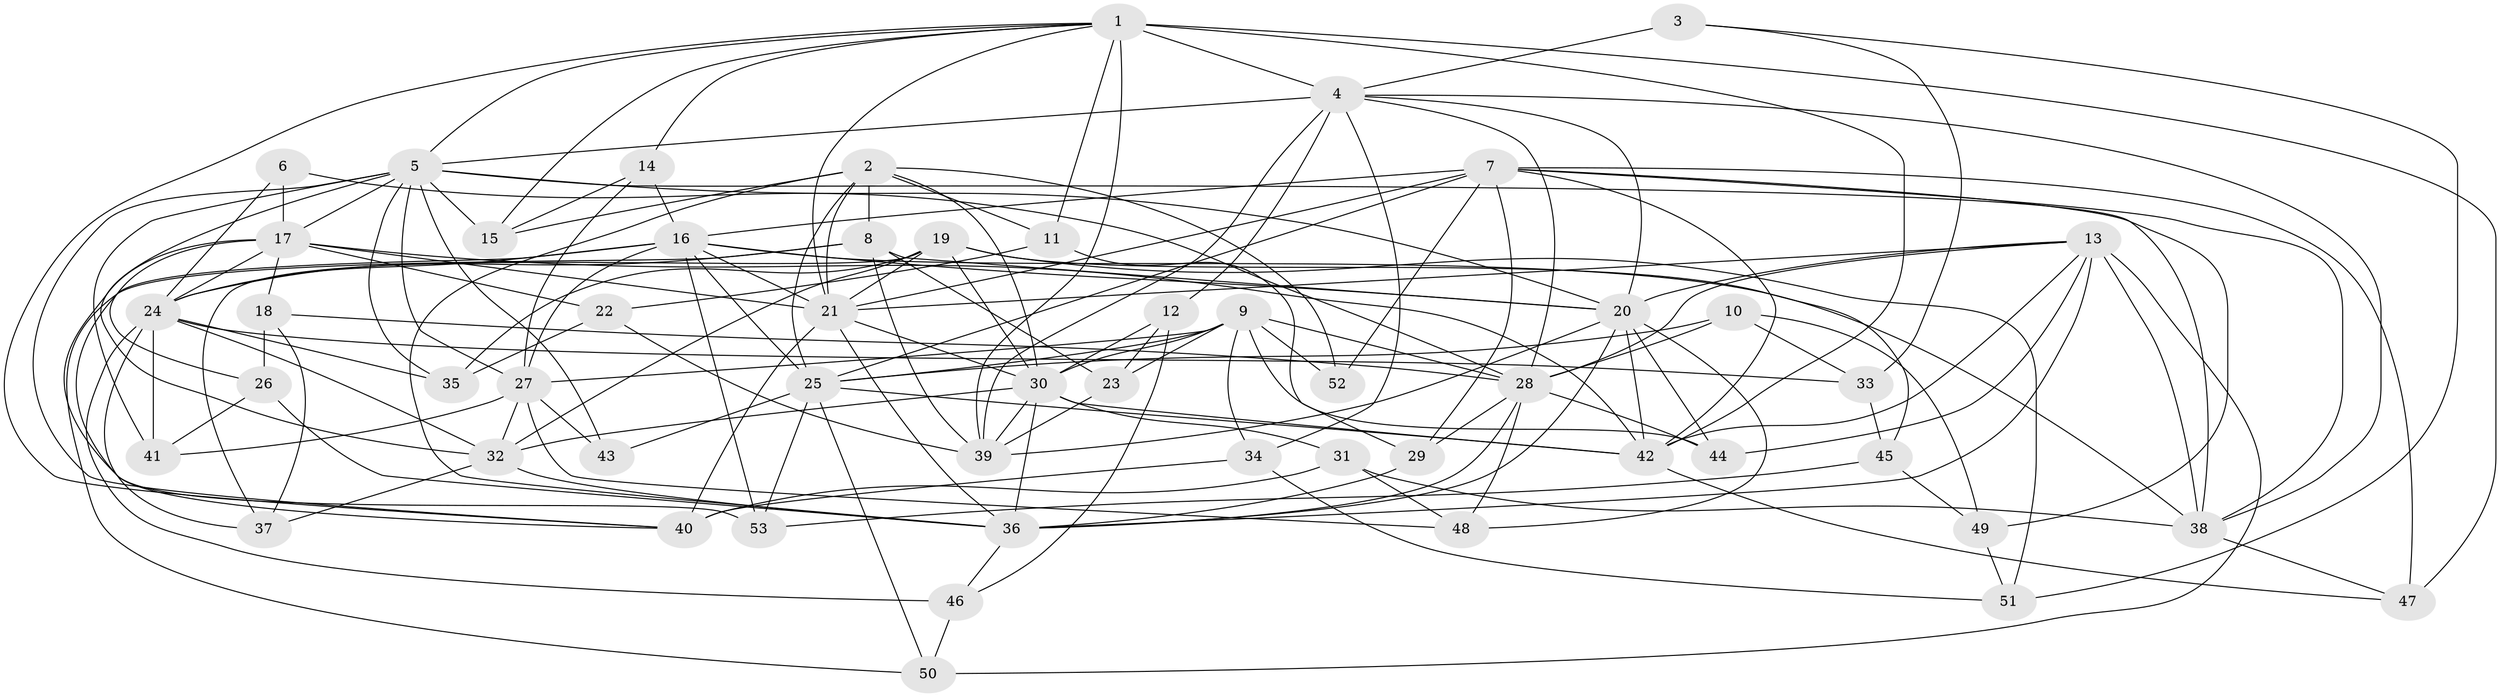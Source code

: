 // original degree distribution, {4: 1.0}
// Generated by graph-tools (version 1.1) at 2025/53/03/04/25 22:53:44]
// undirected, 53 vertices, 160 edges
graph export_dot {
  node [color=gray90,style=filled];
  1;
  2;
  3;
  4;
  5;
  6;
  7;
  8;
  9;
  10;
  11;
  12;
  13;
  14;
  15;
  16;
  17;
  18;
  19;
  20;
  21;
  22;
  23;
  24;
  25;
  26;
  27;
  28;
  29;
  30;
  31;
  32;
  33;
  34;
  35;
  36;
  37;
  38;
  39;
  40;
  41;
  42;
  43;
  44;
  45;
  46;
  47;
  48;
  49;
  50;
  51;
  52;
  53;
  1 -- 4 [weight=2.0];
  1 -- 5 [weight=1.0];
  1 -- 11 [weight=1.0];
  1 -- 14 [weight=1.0];
  1 -- 15 [weight=1.0];
  1 -- 21 [weight=1.0];
  1 -- 39 [weight=2.0];
  1 -- 40 [weight=1.0];
  1 -- 42 [weight=1.0];
  1 -- 47 [weight=1.0];
  2 -- 8 [weight=3.0];
  2 -- 11 [weight=1.0];
  2 -- 15 [weight=1.0];
  2 -- 21 [weight=2.0];
  2 -- 25 [weight=1.0];
  2 -- 30 [weight=1.0];
  2 -- 36 [weight=1.0];
  2 -- 52 [weight=2.0];
  3 -- 4 [weight=2.0];
  3 -- 33 [weight=1.0];
  3 -- 51 [weight=1.0];
  4 -- 5 [weight=1.0];
  4 -- 12 [weight=1.0];
  4 -- 20 [weight=1.0];
  4 -- 28 [weight=1.0];
  4 -- 34 [weight=1.0];
  4 -- 38 [weight=1.0];
  4 -- 39 [weight=2.0];
  5 -- 15 [weight=1.0];
  5 -- 17 [weight=1.0];
  5 -- 20 [weight=1.0];
  5 -- 27 [weight=1.0];
  5 -- 32 [weight=1.0];
  5 -- 35 [weight=1.0];
  5 -- 38 [weight=1.0];
  5 -- 40 [weight=1.0];
  5 -- 41 [weight=1.0];
  5 -- 43 [weight=1.0];
  6 -- 17 [weight=2.0];
  6 -- 24 [weight=1.0];
  6 -- 28 [weight=1.0];
  7 -- 16 [weight=1.0];
  7 -- 21 [weight=1.0];
  7 -- 25 [weight=2.0];
  7 -- 29 [weight=1.0];
  7 -- 38 [weight=1.0];
  7 -- 42 [weight=1.0];
  7 -- 47 [weight=1.0];
  7 -- 49 [weight=1.0];
  7 -- 52 [weight=1.0];
  8 -- 20 [weight=1.0];
  8 -- 23 [weight=1.0];
  8 -- 24 [weight=1.0];
  8 -- 39 [weight=1.0];
  8 -- 50 [weight=1.0];
  9 -- 23 [weight=1.0];
  9 -- 25 [weight=1.0];
  9 -- 27 [weight=2.0];
  9 -- 28 [weight=1.0];
  9 -- 30 [weight=2.0];
  9 -- 34 [weight=1.0];
  9 -- 44 [weight=1.0];
  9 -- 52 [weight=1.0];
  10 -- 25 [weight=1.0];
  10 -- 28 [weight=1.0];
  10 -- 33 [weight=1.0];
  10 -- 49 [weight=1.0];
  11 -- 22 [weight=1.0];
  11 -- 29 [weight=1.0];
  12 -- 23 [weight=1.0];
  12 -- 30 [weight=1.0];
  12 -- 46 [weight=1.0];
  13 -- 20 [weight=1.0];
  13 -- 21 [weight=1.0];
  13 -- 28 [weight=1.0];
  13 -- 36 [weight=2.0];
  13 -- 38 [weight=2.0];
  13 -- 42 [weight=1.0];
  13 -- 44 [weight=1.0];
  13 -- 50 [weight=1.0];
  14 -- 15 [weight=1.0];
  14 -- 16 [weight=1.0];
  14 -- 27 [weight=1.0];
  16 -- 20 [weight=1.0];
  16 -- 21 [weight=1.0];
  16 -- 24 [weight=1.0];
  16 -- 25 [weight=1.0];
  16 -- 27 [weight=1.0];
  16 -- 38 [weight=1.0];
  16 -- 40 [weight=1.0];
  16 -- 53 [weight=1.0];
  17 -- 18 [weight=1.0];
  17 -- 21 [weight=1.0];
  17 -- 22 [weight=1.0];
  17 -- 24 [weight=1.0];
  17 -- 26 [weight=1.0];
  17 -- 42 [weight=1.0];
  17 -- 53 [weight=1.0];
  18 -- 26 [weight=1.0];
  18 -- 28 [weight=1.0];
  18 -- 37 [weight=1.0];
  19 -- 21 [weight=1.0];
  19 -- 30 [weight=1.0];
  19 -- 32 [weight=2.0];
  19 -- 35 [weight=1.0];
  19 -- 37 [weight=1.0];
  19 -- 45 [weight=1.0];
  19 -- 51 [weight=1.0];
  20 -- 36 [weight=1.0];
  20 -- 39 [weight=1.0];
  20 -- 42 [weight=1.0];
  20 -- 44 [weight=1.0];
  20 -- 48 [weight=1.0];
  21 -- 30 [weight=1.0];
  21 -- 36 [weight=2.0];
  21 -- 40 [weight=1.0];
  22 -- 35 [weight=1.0];
  22 -- 39 [weight=1.0];
  23 -- 39 [weight=1.0];
  24 -- 32 [weight=1.0];
  24 -- 33 [weight=1.0];
  24 -- 35 [weight=1.0];
  24 -- 37 [weight=1.0];
  24 -- 41 [weight=1.0];
  24 -- 46 [weight=1.0];
  25 -- 42 [weight=1.0];
  25 -- 43 [weight=1.0];
  25 -- 50 [weight=1.0];
  25 -- 53 [weight=1.0];
  26 -- 36 [weight=1.0];
  26 -- 41 [weight=1.0];
  27 -- 32 [weight=1.0];
  27 -- 41 [weight=1.0];
  27 -- 43 [weight=2.0];
  27 -- 48 [weight=1.0];
  28 -- 29 [weight=1.0];
  28 -- 36 [weight=1.0];
  28 -- 44 [weight=1.0];
  28 -- 48 [weight=1.0];
  29 -- 36 [weight=1.0];
  30 -- 31 [weight=1.0];
  30 -- 32 [weight=1.0];
  30 -- 36 [weight=1.0];
  30 -- 39 [weight=2.0];
  30 -- 42 [weight=1.0];
  31 -- 38 [weight=1.0];
  31 -- 40 [weight=1.0];
  31 -- 48 [weight=1.0];
  32 -- 36 [weight=1.0];
  32 -- 37 [weight=1.0];
  33 -- 45 [weight=1.0];
  34 -- 40 [weight=1.0];
  34 -- 51 [weight=1.0];
  36 -- 46 [weight=1.0];
  38 -- 47 [weight=1.0];
  42 -- 47 [weight=1.0];
  45 -- 49 [weight=1.0];
  45 -- 53 [weight=1.0];
  46 -- 50 [weight=1.0];
  49 -- 51 [weight=1.0];
}
